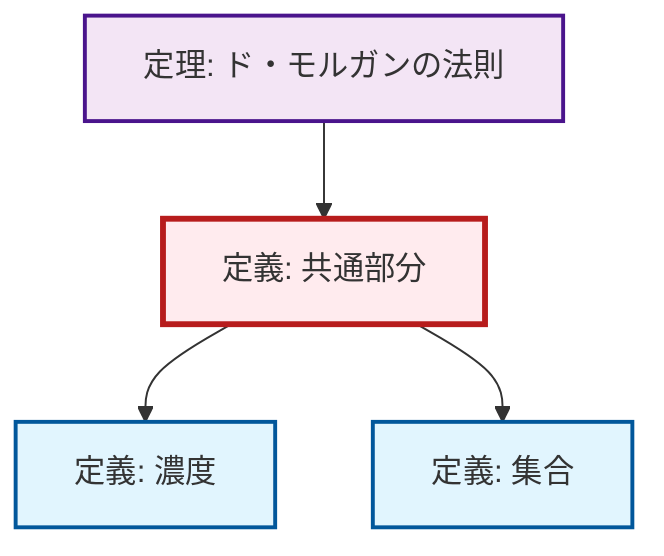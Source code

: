 graph TD
    classDef definition fill:#e1f5fe,stroke:#01579b,stroke-width:2px
    classDef theorem fill:#f3e5f5,stroke:#4a148c,stroke-width:2px
    classDef axiom fill:#fff3e0,stroke:#e65100,stroke-width:2px
    classDef example fill:#e8f5e9,stroke:#1b5e20,stroke-width:2px
    classDef current fill:#ffebee,stroke:#b71c1c,stroke-width:3px
    def-cardinality["定義: 濃度"]:::definition
    thm-de-morgan["定理: ド・モルガンの法則"]:::theorem
    def-intersection["定義: 共通部分"]:::definition
    def-set["定義: 集合"]:::definition
    def-intersection --> def-cardinality
    thm-de-morgan --> def-intersection
    def-intersection --> def-set
    class def-intersection current
